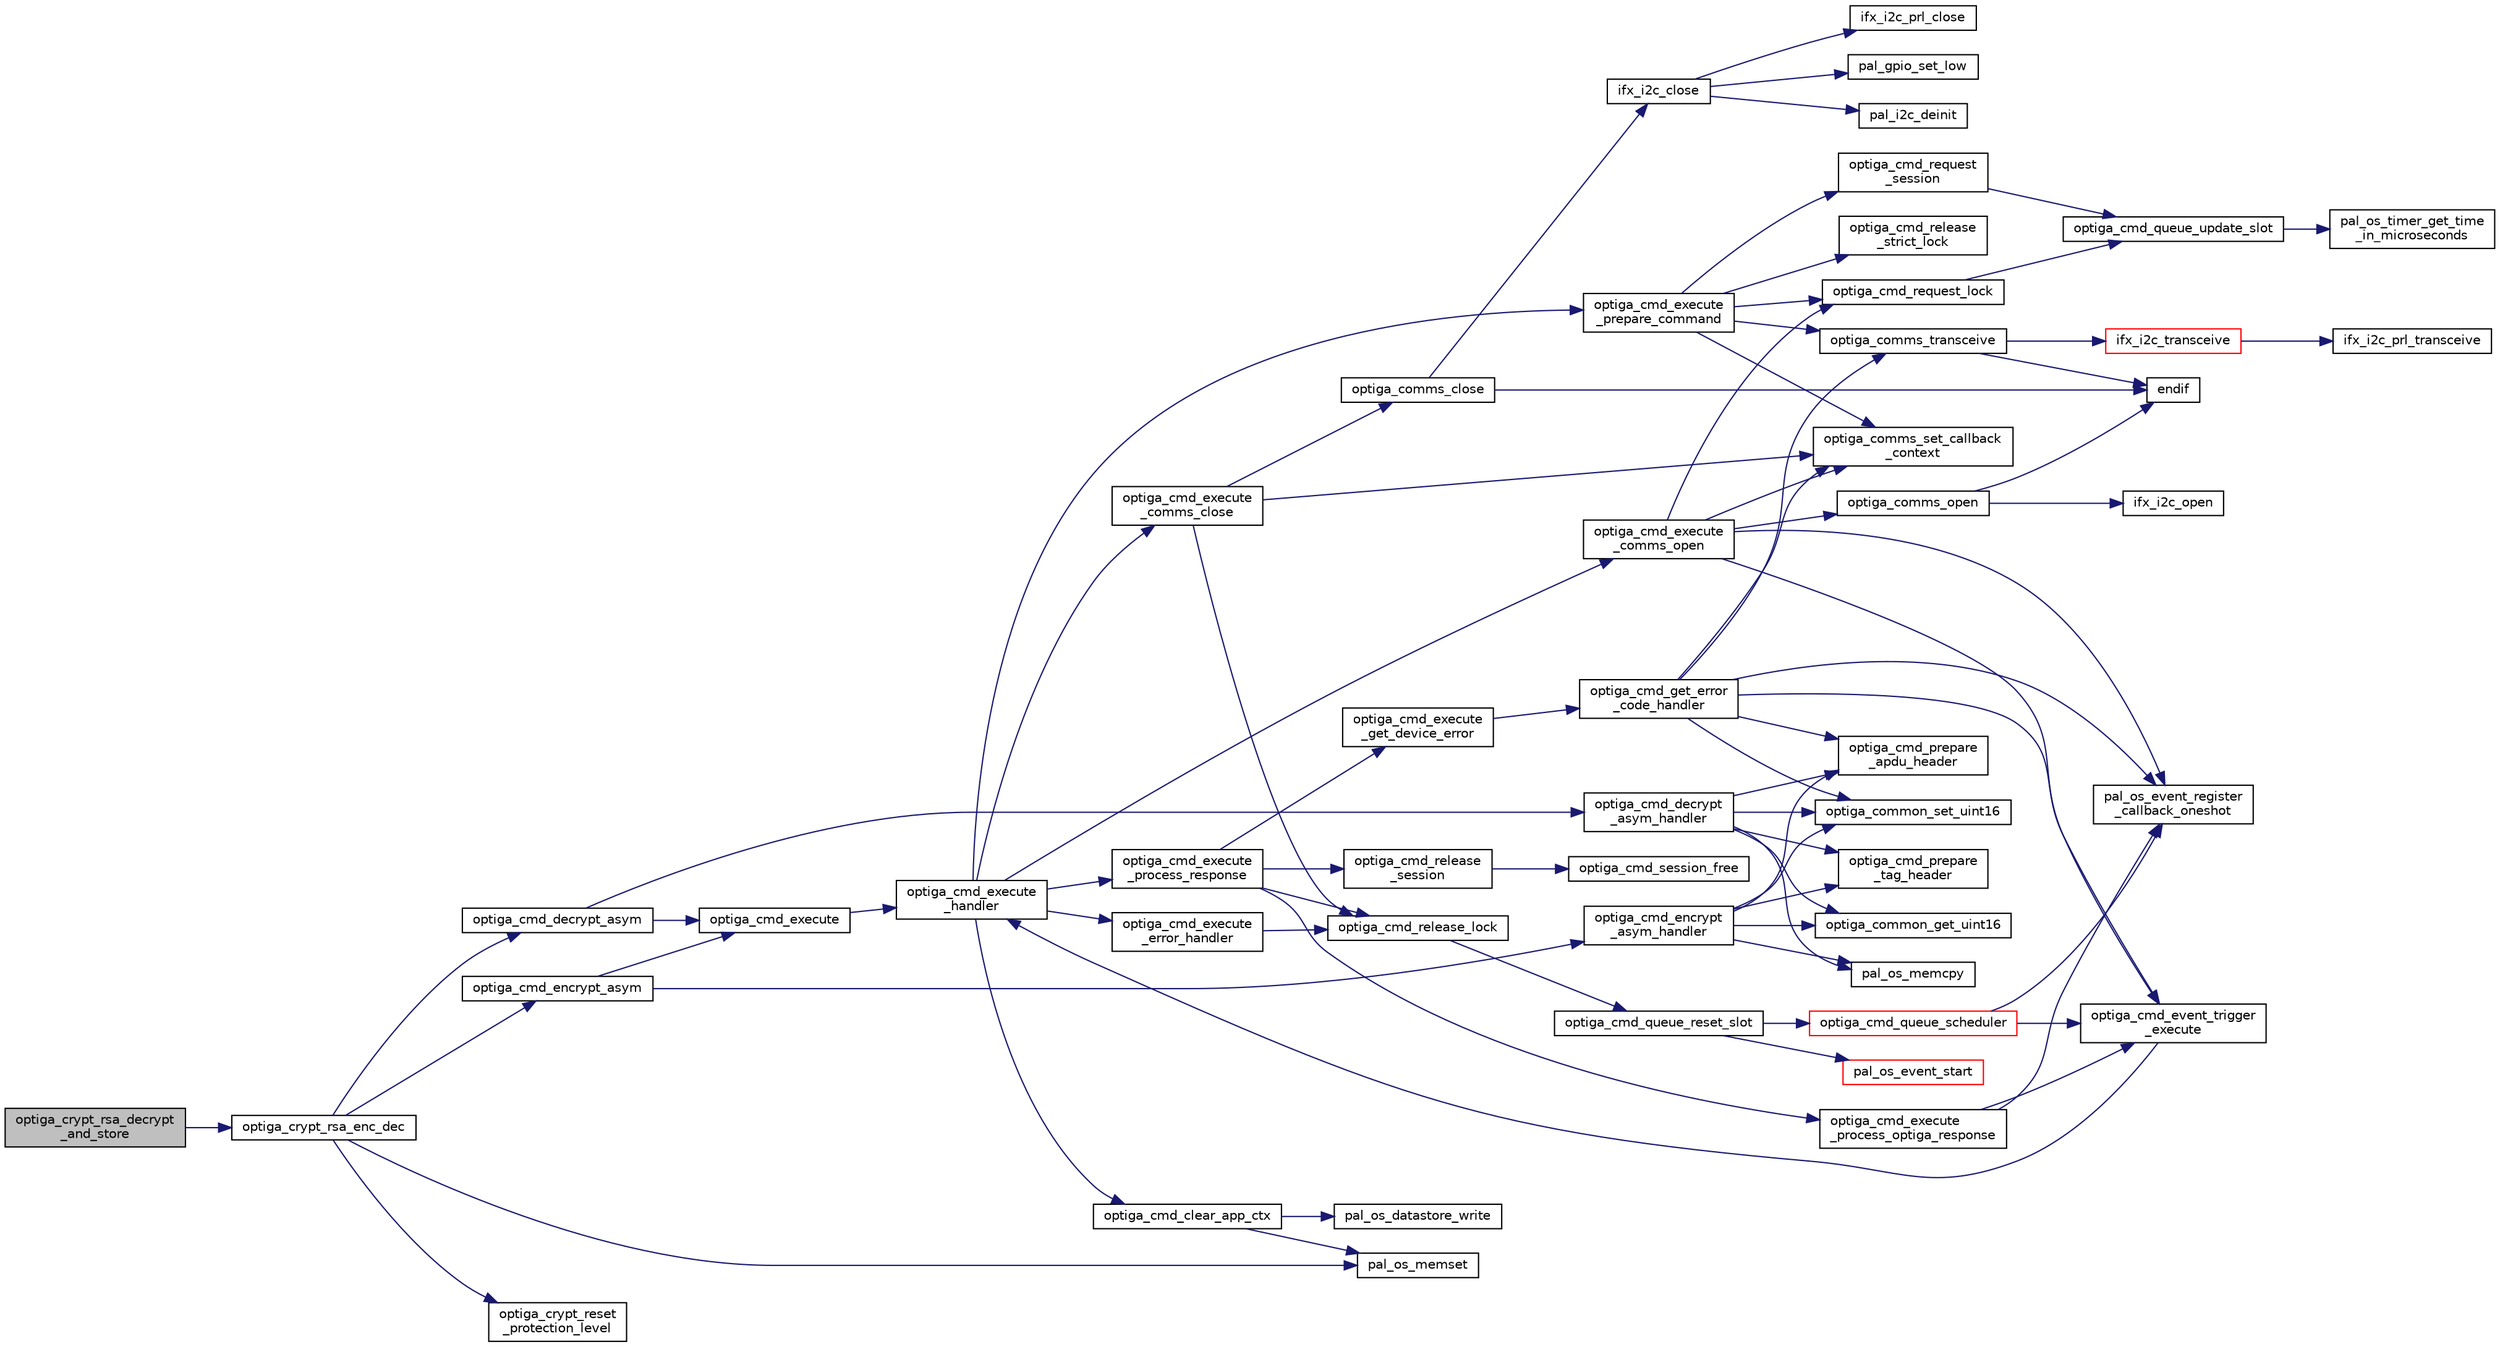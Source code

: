 digraph "optiga_crypt_rsa_decrypt_and_store"
{
 // LATEX_PDF_SIZE
  edge [fontname="Helvetica",fontsize="10",labelfontname="Helvetica",labelfontsize="10"];
  node [fontname="Helvetica",fontsize="10",shape=record];
  rankdir="LR";
  Node1 [label="optiga_crypt_rsa_decrypt\l_and_store",height=0.2,width=0.4,color="black", fillcolor="grey75", style="filled", fontcolor="black",tooltip="Decrypts input data using OPTIGA private key and stores it in a OPTIGA session."];
  Node1 -> Node2 [color="midnightblue",fontsize="10",style="solid",fontname="Helvetica"];
  Node2 [label="optiga_crypt_rsa_enc_dec",height=0.2,width=0.4,color="black", fillcolor="white", style="filled",URL="$d6/dbe/optiga__crypt_8c.html#a4e21e4623d5e5b2a0b5f0369662d7bde",tooltip=" "];
  Node2 -> Node3 [color="midnightblue",fontsize="10",style="solid",fontname="Helvetica"];
  Node3 [label="optiga_cmd_decrypt_asym",height=0.2,width=0.4,color="black", fillcolor="white", style="filled",URL="$db/dd5/optiga__cmd_8c.html#a3a6ff5135f291764774c7a61d390467d",tooltip="Decrypts data using OPTIGA RSA private key."];
  Node3 -> Node4 [color="midnightblue",fontsize="10",style="solid",fontname="Helvetica"];
  Node4 [label="optiga_cmd_decrypt\l_asym_handler",height=0.2,width=0.4,color="black", fillcolor="white", style="filled",URL="$db/dd5/optiga__cmd_8c.html#a588ad8f23303e9ebe5617ba96c16db09",tooltip=" "];
  Node4 -> Node5 [color="midnightblue",fontsize="10",style="solid",fontname="Helvetica"];
  Node5 [label="optiga_cmd_prepare\l_apdu_header",height=0.2,width=0.4,color="black", fillcolor="white", style="filled",URL="$db/dd5/optiga__cmd_8c.html#abde8c38727ddd09b1740e66e96883719",tooltip=" "];
  Node4 -> Node6 [color="midnightblue",fontsize="10",style="solid",fontname="Helvetica"];
  Node6 [label="optiga_cmd_prepare\l_tag_header",height=0.2,width=0.4,color="black", fillcolor="white", style="filled",URL="$db/dd5/optiga__cmd_8c.html#ae92d7efd2c3a700c17bbcea6c2614476",tooltip=" "];
  Node4 -> Node7 [color="midnightblue",fontsize="10",style="solid",fontname="Helvetica"];
  Node7 [label="optiga_common_get_uint16",height=0.2,width=0.4,color="black", fillcolor="white", style="filled",URL="$d3/dc7/optiga__lib__common_8c.html#a31382e57d222b58cc8caa91e7a078af6",tooltip="Prepares uint16 [Big endian] type value from the buffer and stores in the output pointer."];
  Node4 -> Node8 [color="midnightblue",fontsize="10",style="solid",fontname="Helvetica"];
  Node8 [label="optiga_common_set_uint16",height=0.2,width=0.4,color="black", fillcolor="white", style="filled",URL="$d3/dc7/optiga__lib__common_8c.html#af644c6ab6ad5604dca0600d7cb05a67d",tooltip="Copies 2 bytes of uint16 type value to the buffer."];
  Node4 -> Node9 [color="midnightblue",fontsize="10",style="solid",fontname="Helvetica"];
  Node9 [label="pal_os_memcpy",height=0.2,width=0.4,color="black", fillcolor="white", style="filled",URL="$d0/d52/pal__os__memory_8h.html#a81ebe98644b60cd70987491458788125",tooltip="Copies data from source to destination."];
  Node3 -> Node10 [color="midnightblue",fontsize="10",style="solid",fontname="Helvetica"];
  Node10 [label="optiga_cmd_execute",height=0.2,width=0.4,color="black", fillcolor="white", style="filled",URL="$db/dd5/optiga__cmd_8c.html#ab2912d4d65c7c465aa6f0abf985a1a08",tooltip=" "];
  Node10 -> Node11 [color="midnightblue",fontsize="10",style="solid",fontname="Helvetica"];
  Node11 [label="optiga_cmd_execute\l_handler",height=0.2,width=0.4,color="black", fillcolor="white", style="filled",URL="$db/dd5/optiga__cmd_8c.html#a59e94e718d9dcda78c222cb69d0c259e",tooltip=" "];
  Node11 -> Node12 [color="midnightblue",fontsize="10",style="solid",fontname="Helvetica"];
  Node12 [label="optiga_cmd_clear_app_ctx",height=0.2,width=0.4,color="black", fillcolor="white", style="filled",URL="$db/dd5/optiga__cmd_8c.html#a5e99bc3c747c8b6294cc50daa8d7b6d8",tooltip=" "];
  Node12 -> Node13 [color="midnightblue",fontsize="10",style="solid",fontname="Helvetica"];
  Node13 [label="pal_os_datastore_write",height=0.2,width=0.4,color="black", fillcolor="white", style="filled",URL="$d1/d1b/pal__os__datastore_8h.html#a214588f1e3ed0af418fd0fef9dc5ef47",tooltip="Writes data to the specified location for a given datastore_id."];
  Node12 -> Node14 [color="midnightblue",fontsize="10",style="solid",fontname="Helvetica"];
  Node14 [label="pal_os_memset",height=0.2,width=0.4,color="black", fillcolor="white", style="filled",URL="$d0/d52/pal__os__memory_8h.html#a5c844a129a0cac70e56000451fa6e7e5",tooltip="Sets the buffer with the given value."];
  Node11 -> Node15 [color="midnightblue",fontsize="10",style="solid",fontname="Helvetica"];
  Node15 [label="optiga_cmd_execute\l_comms_close",height=0.2,width=0.4,color="black", fillcolor="white", style="filled",URL="$db/dd5/optiga__cmd_8c.html#ad9ad2c13110880672cb6aab45b2ab44a",tooltip=" "];
  Node15 -> Node16 [color="midnightblue",fontsize="10",style="solid",fontname="Helvetica"];
  Node16 [label="optiga_cmd_release_lock",height=0.2,width=0.4,color="black", fillcolor="white", style="filled",URL="$db/dd5/optiga__cmd_8c.html#afc23fdafd7900a8ac9f268682086c1ff",tooltip="Releases the OPTIGA cmd lock."];
  Node16 -> Node17 [color="midnightblue",fontsize="10",style="solid",fontname="Helvetica"];
  Node17 [label="optiga_cmd_queue_reset_slot",height=0.2,width=0.4,color="black", fillcolor="white", style="filled",URL="$db/dd5/optiga__cmd_8c.html#a4a1673b6cc81426b34fedd90f5ff8cc6",tooltip=" "];
  Node17 -> Node18 [color="midnightblue",fontsize="10",style="solid",fontname="Helvetica"];
  Node18 [label="optiga_cmd_queue_scheduler",height=0.2,width=0.4,color="red", fillcolor="white", style="filled",URL="$db/dd5/optiga__cmd_8c.html#aa56ff42e570374be3dd2d7999d5727b5",tooltip=" "];
  Node18 -> Node19 [color="midnightblue",fontsize="10",style="solid",fontname="Helvetica"];
  Node19 [label="optiga_cmd_event_trigger\l_execute",height=0.2,width=0.4,color="black", fillcolor="white", style="filled",URL="$db/dd5/optiga__cmd_8c.html#af46a691fca3d4af3df6af3cc25e28dc2",tooltip=" "];
  Node19 -> Node11 [color="midnightblue",fontsize="10",style="solid",fontname="Helvetica"];
  Node18 -> Node24 [color="midnightblue",fontsize="10",style="solid",fontname="Helvetica"];
  Node24 [label="pal_os_event_register\l_callback_oneshot",height=0.2,width=0.4,color="black", fillcolor="white", style="filled",URL="$de/d5e/pal__os__event_8h.html#ae19d426d427610ee4451d6a180f6c1a6",tooltip="Callback registration function to trigger once when timer expires."];
  Node17 -> Node26 [color="midnightblue",fontsize="10",style="solid",fontname="Helvetica"];
  Node26 [label="pal_os_event_start",height=0.2,width=0.4,color="red", fillcolor="white", style="filled",URL="$de/d5e/pal__os__event_8h.html#a6b849216af439749a5c26ee1e7c9f3af",tooltip="Start an os event."];
  Node15 -> Node28 [color="midnightblue",fontsize="10",style="solid",fontname="Helvetica"];
  Node28 [label="optiga_comms_close",height=0.2,width=0.4,color="black", fillcolor="white", style="filled",URL="$dc/d8e/optiga__comms_8h.html#a5ce322d268514da8e1960bbaf99df994",tooltip="Closes the communication channel with OPTIGA."];
  Node28 -> Node29 [color="midnightblue",fontsize="10",style="solid",fontname="Helvetica"];
  Node29 [label="endif",height=0.2,width=0.4,color="black", fillcolor="white", style="filled",URL="$dd/d68/_c_make_lists_8txt.html#a6a936336f6a8d0214665125a465f5ca3",tooltip=" "];
  Node28 -> Node30 [color="midnightblue",fontsize="10",style="solid",fontname="Helvetica"];
  Node30 [label="ifx_i2c_close",height=0.2,width=0.4,color="black", fillcolor="white", style="filled",URL="$de/db2/ifx__i2c_8c.html#af7f75cb230c5aaedcbfa2f33b38e16b2",tooltip="Closes the IFX I2C protocol stack for a given context."];
  Node30 -> Node31 [color="midnightblue",fontsize="10",style="solid",fontname="Helvetica"];
  Node31 [label="ifx_i2c_prl_close",height=0.2,width=0.4,color="black", fillcolor="white", style="filled",URL="$d8/d90/ifx__i2c__presentation__layer_8h.html#ad5e750f2247d9990cb7c54ecf48a7dc8",tooltip="Function for closing the module."];
  Node30 -> Node32 [color="midnightblue",fontsize="10",style="solid",fontname="Helvetica"];
  Node32 [label="pal_gpio_set_low",height=0.2,width=0.4,color="black", fillcolor="white", style="filled",URL="$d4/dc4/pal__gpio_8h.html#a723142a606000abf91f180f8af3bb0a0",tooltip="Sets the GPIO pin to Low state."];
  Node30 -> Node33 [color="midnightblue",fontsize="10",style="solid",fontname="Helvetica"];
  Node33 [label="pal_i2c_deinit",height=0.2,width=0.4,color="black", fillcolor="white", style="filled",URL="$db/dc2/pal__i2c_8h.html#a36b378afa23cc5f88bc4a0edd4e9be40",tooltip="De-initializes the I2C master."];
  Node15 -> Node34 [color="midnightblue",fontsize="10",style="solid",fontname="Helvetica"];
  Node34 [label="optiga_comms_set_callback\l_context",height=0.2,width=0.4,color="black", fillcolor="white", style="filled",URL="$dc/d8e/optiga__comms_8h.html#aeb73e725151006ee548230ff2d401d9e",tooltip="Sets the callers context to OPTIGA comms instance."];
  Node11 -> Node35 [color="midnightblue",fontsize="10",style="solid",fontname="Helvetica"];
  Node35 [label="optiga_cmd_execute\l_comms_open",height=0.2,width=0.4,color="black", fillcolor="white", style="filled",URL="$db/dd5/optiga__cmd_8c.html#ae3a4a7b20a55d7b67415a3d711664ce9",tooltip=" "];
  Node35 -> Node19 [color="midnightblue",fontsize="10",style="solid",fontname="Helvetica"];
  Node35 -> Node36 [color="midnightblue",fontsize="10",style="solid",fontname="Helvetica"];
  Node36 [label="optiga_cmd_request_lock",height=0.2,width=0.4,color="black", fillcolor="white", style="filled",URL="$db/dd5/optiga__cmd_8c.html#ac35757eba8466eb1396b30ba1eee9b70",tooltip=" "];
  Node36 -> Node37 [color="midnightblue",fontsize="10",style="solid",fontname="Helvetica"];
  Node37 [label="optiga_cmd_queue_update_slot",height=0.2,width=0.4,color="black", fillcolor="white", style="filled",URL="$db/dd5/optiga__cmd_8c.html#ab8ab7c8dd1ffcb0b11d5db4b0be11274",tooltip=" "];
  Node37 -> Node38 [color="midnightblue",fontsize="10",style="solid",fontname="Helvetica"];
  Node38 [label="pal_os_timer_get_time\l_in_microseconds",height=0.2,width=0.4,color="black", fillcolor="white", style="filled",URL="$d3/d40/pal__os__timer_8h.html#a761a97c5edc104de3320906105e14c1e",tooltip="Gets tick count value in microseconds."];
  Node35 -> Node39 [color="midnightblue",fontsize="10",style="solid",fontname="Helvetica"];
  Node39 [label="optiga_comms_open",height=0.2,width=0.4,color="black", fillcolor="white", style="filled",URL="$dc/d8e/optiga__comms_8h.html#a25381850ca6a6e94fefa550c66bfeb35",tooltip="Opens the communication channel with OPTIGA."];
  Node39 -> Node29 [color="midnightblue",fontsize="10",style="solid",fontname="Helvetica"];
  Node39 -> Node40 [color="midnightblue",fontsize="10",style="solid",fontname="Helvetica"];
  Node40 [label="ifx_i2c_open",height=0.2,width=0.4,color="black", fillcolor="white", style="filled",URL="$de/db2/ifx__i2c_8c.html#a1b6ef08b044c3d93203043f85fd96849",tooltip="Initializes the IFX I2C protocol stack for a given context."];
  Node35 -> Node34 [color="midnightblue",fontsize="10",style="solid",fontname="Helvetica"];
  Node35 -> Node24 [color="midnightblue",fontsize="10",style="solid",fontname="Helvetica"];
  Node11 -> Node41 [color="midnightblue",fontsize="10",style="solid",fontname="Helvetica"];
  Node41 [label="optiga_cmd_execute\l_error_handler",height=0.2,width=0.4,color="black", fillcolor="white", style="filled",URL="$db/dd5/optiga__cmd_8c.html#ac8e4b960fe1636da31ee29558be0bc3f",tooltip=" "];
  Node41 -> Node16 [color="midnightblue",fontsize="10",style="solid",fontname="Helvetica"];
  Node11 -> Node42 [color="midnightblue",fontsize="10",style="solid",fontname="Helvetica"];
  Node42 [label="optiga_cmd_execute\l_prepare_command",height=0.2,width=0.4,color="black", fillcolor="white", style="filled",URL="$db/dd5/optiga__cmd_8c.html#aa9ed358c9842cc61375644b9c062a944",tooltip=" "];
  Node42 -> Node43 [color="midnightblue",fontsize="10",style="solid",fontname="Helvetica"];
  Node43 [label="optiga_cmd_release\l_strict_lock",height=0.2,width=0.4,color="black", fillcolor="white", style="filled",URL="$db/dd5/optiga__cmd_8c.html#a6dce5aaef54800aa22b8689b1ba4d95c",tooltip=" "];
  Node42 -> Node36 [color="midnightblue",fontsize="10",style="solid",fontname="Helvetica"];
  Node42 -> Node44 [color="midnightblue",fontsize="10",style="solid",fontname="Helvetica"];
  Node44 [label="optiga_cmd_request\l_session",height=0.2,width=0.4,color="black", fillcolor="white", style="filled",URL="$db/dd5/optiga__cmd_8c.html#a85345f4362095662a5d535c41bf950ef",tooltip=" "];
  Node44 -> Node37 [color="midnightblue",fontsize="10",style="solid",fontname="Helvetica"];
  Node42 -> Node34 [color="midnightblue",fontsize="10",style="solid",fontname="Helvetica"];
  Node42 -> Node45 [color="midnightblue",fontsize="10",style="solid",fontname="Helvetica"];
  Node45 [label="optiga_comms_transceive",height=0.2,width=0.4,color="black", fillcolor="white", style="filled",URL="$dc/d8e/optiga__comms_8h.html#a1dd08c8bc88bb26306bb24c6cdc98750",tooltip="Sends and receives the APDU."];
  Node45 -> Node29 [color="midnightblue",fontsize="10",style="solid",fontname="Helvetica"];
  Node45 -> Node46 [color="midnightblue",fontsize="10",style="solid",fontname="Helvetica"];
  Node46 [label="ifx_i2c_transceive",height=0.2,width=0.4,color="red", fillcolor="white", style="filled",URL="$de/db2/ifx__i2c_8c.html#a7498db56439379fc5b73a5aab3234376",tooltip="Sends a command and receives a response for the command."];
  Node46 -> Node47 [color="midnightblue",fontsize="10",style="solid",fontname="Helvetica"];
  Node47 [label="ifx_i2c_prl_transceive",height=0.2,width=0.4,color="black", fillcolor="white", style="filled",URL="$d8/d90/ifx__i2c__presentation__layer_8h.html#a5d8f7771e0e6d3e40874438b598ec4eb",tooltip="Function to transmit and receive a packet."];
  Node11 -> Node66 [color="midnightblue",fontsize="10",style="solid",fontname="Helvetica"];
  Node66 [label="optiga_cmd_execute\l_process_response",height=0.2,width=0.4,color="black", fillcolor="white", style="filled",URL="$db/dd5/optiga__cmd_8c.html#a182aec794c580d3ff03ce7b1becb9f18",tooltip=" "];
  Node66 -> Node67 [color="midnightblue",fontsize="10",style="solid",fontname="Helvetica"];
  Node67 [label="optiga_cmd_execute\l_get_device_error",height=0.2,width=0.4,color="black", fillcolor="white", style="filled",URL="$db/dd5/optiga__cmd_8c.html#ae8df9cf44928782fefbf41d7b64198a2",tooltip=" "];
  Node67 -> Node68 [color="midnightblue",fontsize="10",style="solid",fontname="Helvetica"];
  Node68 [label="optiga_cmd_get_error\l_code_handler",height=0.2,width=0.4,color="black", fillcolor="white", style="filled",URL="$db/dd5/optiga__cmd_8c.html#a1585255999f9f369ea482dccf64002aa",tooltip=" "];
  Node68 -> Node19 [color="midnightblue",fontsize="10",style="solid",fontname="Helvetica"];
  Node68 -> Node5 [color="midnightblue",fontsize="10",style="solid",fontname="Helvetica"];
  Node68 -> Node8 [color="midnightblue",fontsize="10",style="solid",fontname="Helvetica"];
  Node68 -> Node34 [color="midnightblue",fontsize="10",style="solid",fontname="Helvetica"];
  Node68 -> Node45 [color="midnightblue",fontsize="10",style="solid",fontname="Helvetica"];
  Node68 -> Node24 [color="midnightblue",fontsize="10",style="solid",fontname="Helvetica"];
  Node66 -> Node69 [color="midnightblue",fontsize="10",style="solid",fontname="Helvetica"];
  Node69 [label="optiga_cmd_execute\l_process_optiga_response",height=0.2,width=0.4,color="black", fillcolor="white", style="filled",URL="$db/dd5/optiga__cmd_8c.html#a0745b183d1d0461113060293d2bb0018",tooltip=" "];
  Node69 -> Node19 [color="midnightblue",fontsize="10",style="solid",fontname="Helvetica"];
  Node69 -> Node24 [color="midnightblue",fontsize="10",style="solid",fontname="Helvetica"];
  Node66 -> Node16 [color="midnightblue",fontsize="10",style="solid",fontname="Helvetica"];
  Node66 -> Node70 [color="midnightblue",fontsize="10",style="solid",fontname="Helvetica"];
  Node70 [label="optiga_cmd_release\l_session",height=0.2,width=0.4,color="black", fillcolor="white", style="filled",URL="$db/dd5/optiga__cmd_8c.html#a0b7d1c48bdcbfa2513945948f44eb544",tooltip=" "];
  Node70 -> Node71 [color="midnightblue",fontsize="10",style="solid",fontname="Helvetica"];
  Node71 [label="optiga_cmd_session_free",height=0.2,width=0.4,color="black", fillcolor="white", style="filled",URL="$db/dd5/optiga__cmd_8c.html#a2c729c15b736da7f20ff1fb7b388056c",tooltip=" "];
  Node2 -> Node72 [color="midnightblue",fontsize="10",style="solid",fontname="Helvetica"];
  Node72 [label="optiga_cmd_encrypt_asym",height=0.2,width=0.4,color="black", fillcolor="white", style="filled",URL="$db/dd5/optiga__cmd_8c.html#a4c775469c60fca949e84bbbd2b08be4b",tooltip="Encrypt data using RSA public key."];
  Node72 -> Node73 [color="midnightblue",fontsize="10",style="solid",fontname="Helvetica"];
  Node73 [label="optiga_cmd_encrypt\l_asym_handler",height=0.2,width=0.4,color="black", fillcolor="white", style="filled",URL="$db/dd5/optiga__cmd_8c.html#acb9e3f7d8f48dfc596ae1ebd94fa88d3",tooltip=" "];
  Node73 -> Node5 [color="midnightblue",fontsize="10",style="solid",fontname="Helvetica"];
  Node73 -> Node6 [color="midnightblue",fontsize="10",style="solid",fontname="Helvetica"];
  Node73 -> Node7 [color="midnightblue",fontsize="10",style="solid",fontname="Helvetica"];
  Node73 -> Node8 [color="midnightblue",fontsize="10",style="solid",fontname="Helvetica"];
  Node73 -> Node9 [color="midnightblue",fontsize="10",style="solid",fontname="Helvetica"];
  Node72 -> Node10 [color="midnightblue",fontsize="10",style="solid",fontname="Helvetica"];
  Node2 -> Node74 [color="midnightblue",fontsize="10",style="solid",fontname="Helvetica"];
  Node74 [label="optiga_crypt_reset\l_protection_level",height=0.2,width=0.4,color="black", fillcolor="white", style="filled",URL="$d6/dbe/optiga__crypt_8c.html#a96508da88bfa3e75f67a66cc29765723",tooltip=" "];
  Node2 -> Node14 [color="midnightblue",fontsize="10",style="solid",fontname="Helvetica"];
}
